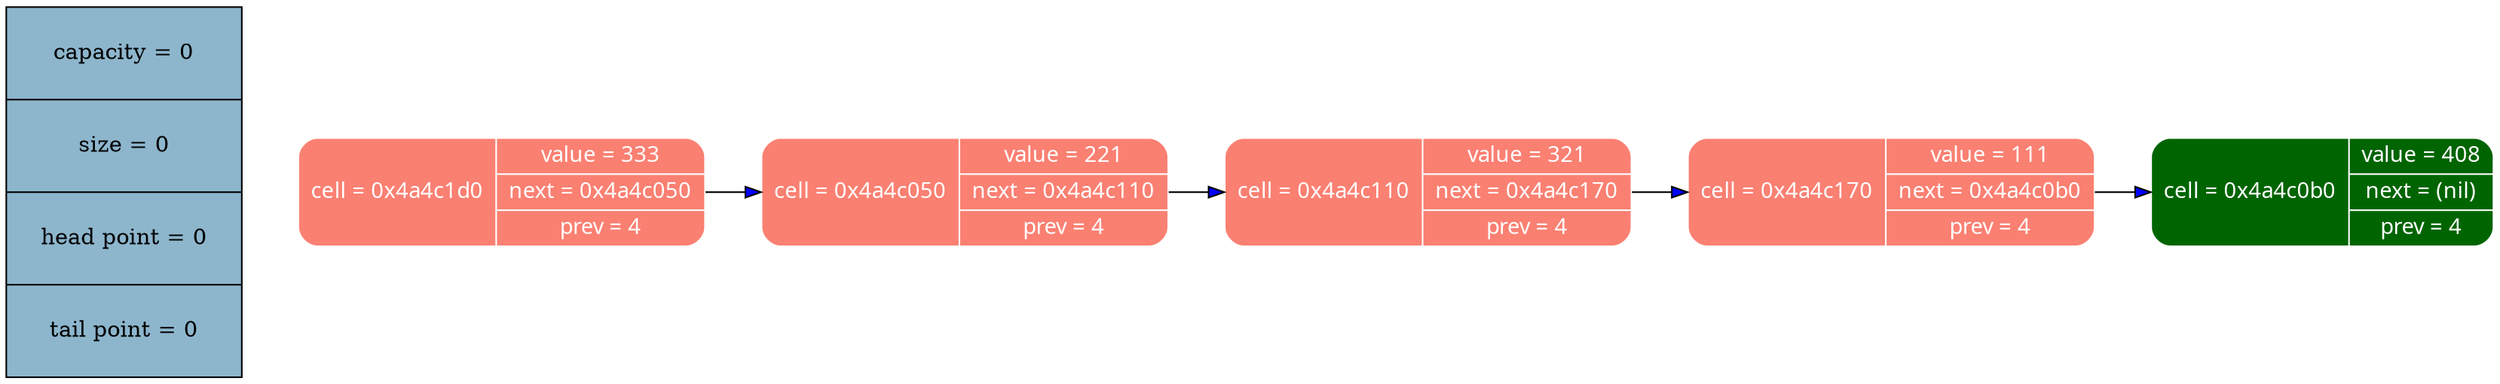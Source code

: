 digraph   
{
rankdir = "LR"
splines = "ortho"

node_stat [margin = "0.3*0.3", style = "filled", shape = "record", fillcolor = "#8DB6CD" label = "capacity = 0 | size = 0 | head point = 0 | tail point = 0"]
{rank = source; node_stat}

node0x4a4c1d0 [shape = "Mrecord", fillcolor = "#FA8072", style = "filled", fontcolor = "white", fontname = "Calibri", color = "white", label = "{cell = 0x4a4c1d0\n | {value = 333 |next = 0x4a4c050 |prev = 4}}"]
node0x4a4c1d0 -> node0x4a4c050 [color = "black", style = "", constraint = true, fillcolor = "blue",   fontcolor = "", fontname = "Calibri", label = ""];
node0x4a4c050 [shape = "Mrecord", fillcolor = "#FA8072", style = "filled", fontcolor = "white", fontname = "Calibri", color = "white", label = "{cell = 0x4a4c050\n | {value = 221 |next = 0x4a4c110 |prev = 4}}"]
node0x4a4c050 -> node0x4a4c110 [color = "black", style = "", constraint = true, fillcolor = "blue",   fontcolor = "", fontname = "Calibri", label = ""];
node0x4a4c110 [shape = "Mrecord", fillcolor = "#FA8072", style = "filled", fontcolor = "white", fontname = "Calibri", color = "white", label = "{cell = 0x4a4c110\n | {value = 321 |next = 0x4a4c170 |prev = 4}}"]
node0x4a4c110 -> node0x4a4c170 [color = "black", style = "", constraint = true, fillcolor = "blue",   fontcolor = "", fontname = "Calibri", label = ""];
node0x4a4c170 [shape = "Mrecord", fillcolor = "#FA8072", style = "filled", fontcolor = "white", fontname = "Calibri", color = "white", label = "{cell = 0x4a4c170\n | {value = 111 |next = 0x4a4c0b0 |prev = 4}}"]
node0x4a4c170 -> node0x4a4c0b0 [color = "black", style = "", constraint = true, fillcolor = "blue",   fontcolor = "", fontname = "Calibri", label = ""];
node0x4a4c0b0 [shape = "Mrecord", fillcolor = "#006400", style = "filled", fontcolor = "white", fontname = "Calibri", color = "white", label = "{cell = 0x4a4c0b0\n | {value = 408 |next = (nil) |prev = 4}}"]
}
